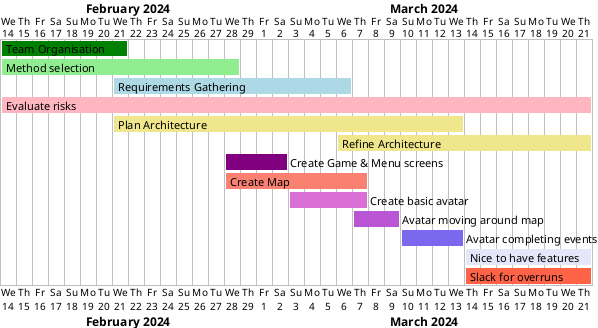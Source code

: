 @startuml
@startgantt
project starts the 14th February 2024
[Team Organisation] starts 2024-02-14
[Team Organisation] ends 2024-02-21
[Team Organisation] is colored in Green
[Method selection] starts 2024-02-14
[Method selection] ends 2024-02-28
[Method selection] is colored in LightGreen
[Requirements Gathering] starts 2024-02-21
[Requirements Gathering] ends 2024-03-06
[Requirements Gathering] is colored in LightBlue
[Evaluate risks] starts 2024-02-14
[Evaluate risks] ends 2024-03-21
[Evaluate risks] is colored in LightPink
[Plan Architecture] starts 2024-02-21
[Plan Architecture] ends  2024-03-13
[Plan Architecture] is colored in Khaki
[Refine Architecture] starts 2024-03-06
[Refine Architecture] ends 2024-03-21
[Refine Architecture] is colored in Khaki
[Create Game & Menu screens] starts 2024-02-28
[Create Game & Menu screens] ends 2024-03-02
[Create Game & Menu screens] is colored in Purple
[Create Map] starts 2024-02-28
[Create Map] ends 2024-03-07
[Create Map] is colored in Salmon
[Create basic avatar] starts 2024-03-03
[Create basic avatar] ends 2024-03-07
[Create basic avatar] is colored in Orchid
[Avatar moving around map] starts 2024-03-07
[Avatar moving around map] ends 2024-03-09
[Avatar moving around map] is colored in MediumOrchid
[Avatar completing events] starts 2024-03-10
[Avatar completing events] ends 2024-03-13
[Avatar completing events] is colored in MediumSlateBlue
[Nice to have features] starts 2024-03-14
[Nice to have features] ends 2024-03-21
[Nice to have features] is colored in Lavender
[Slack for overruns] starts 2024-03-14
[Slack for overruns] ends 2024-03-21
[Slack for overruns] is colored in Tomato
@endgantt
@enduml